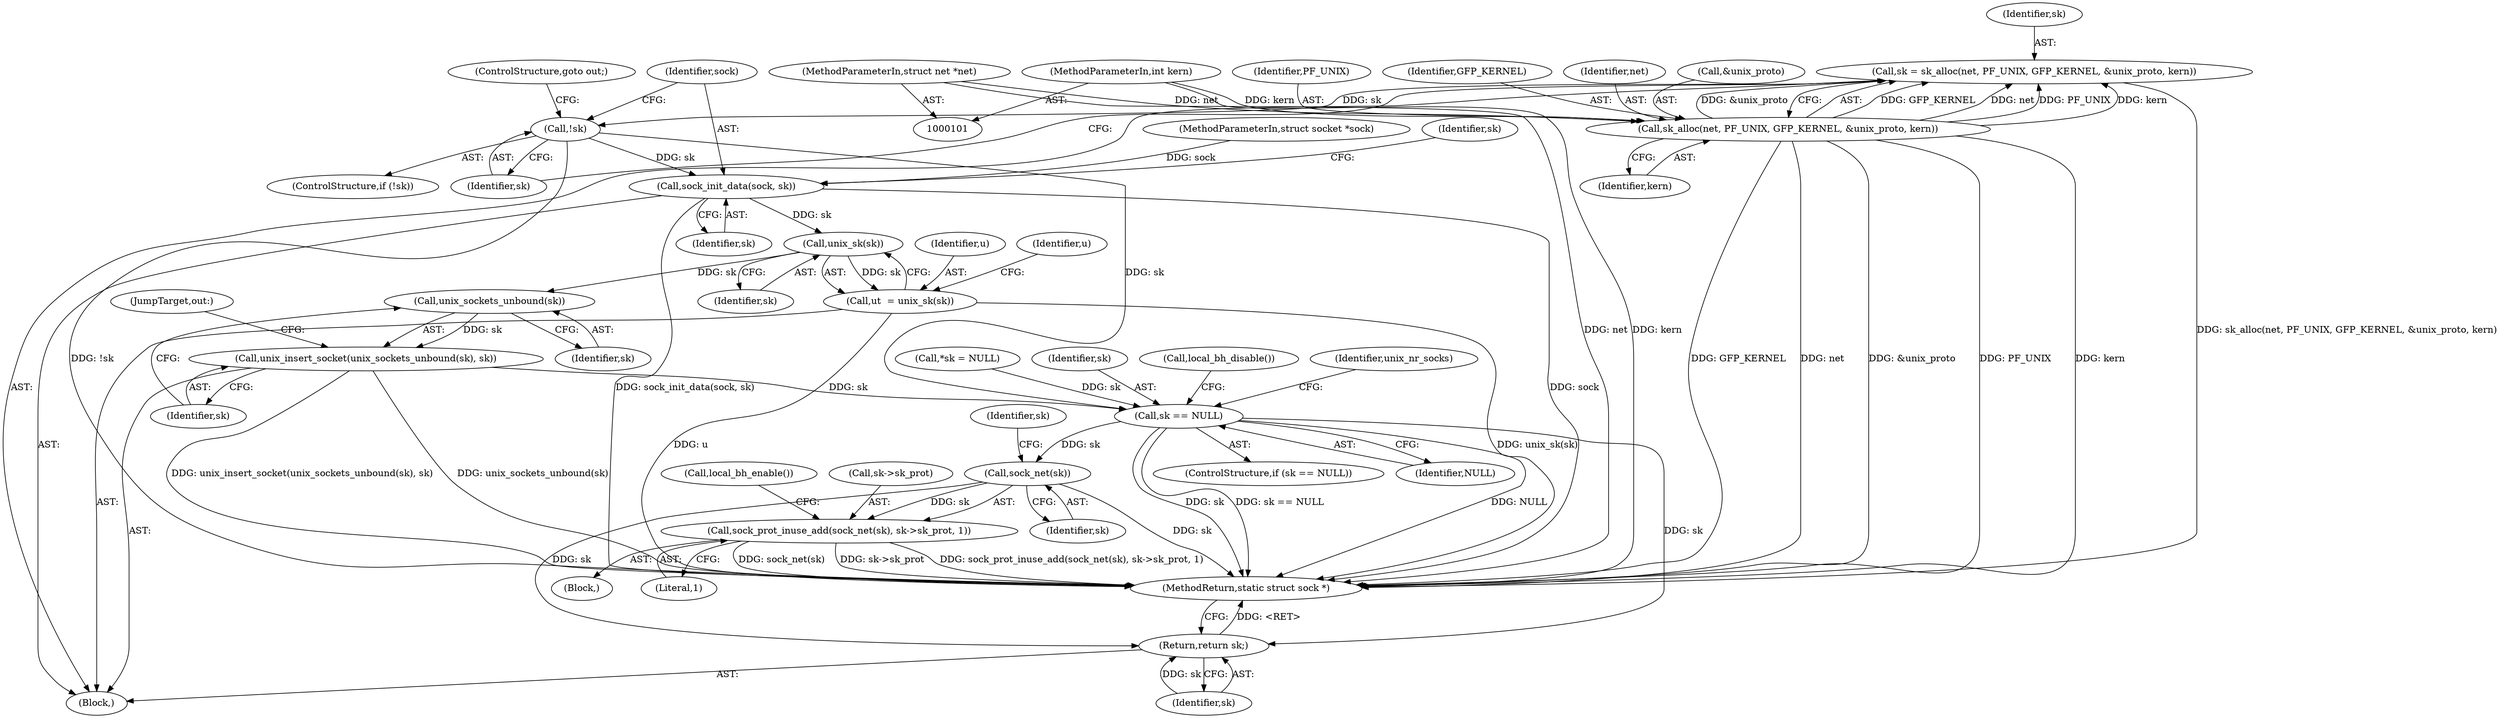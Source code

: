 digraph "0_linux_7d267278a9ece963d77eefec61630223fce08c6c@pointer" {
"1000123" [label="(Call,sk = sk_alloc(net, PF_UNIX, GFP_KERNEL, &unix_proto, kern))"];
"1000125" [label="(Call,sk_alloc(net, PF_UNIX, GFP_KERNEL, &unix_proto, kern))"];
"1000102" [label="(MethodParameterIn,struct net *net)"];
"1000104" [label="(MethodParameterIn,int kern)"];
"1000133" [label="(Call,!sk)"];
"1000136" [label="(Call,sock_init_data(sock, sk))"];
"1000169" [label="(Call,unix_sk(sk))"];
"1000167" [label="(Call,u\t  = unix_sk(sk))"];
"1000218" [label="(Call,unix_sockets_unbound(sk))"];
"1000217" [label="(Call,unix_insert_socket(unix_sockets_unbound(sk), sk))"];
"1000223" [label="(Call,sk == NULL)"];
"1000233" [label="(Call,sock_net(sk))"];
"1000232" [label="(Call,sock_prot_inuse_add(sock_net(sk), sk->sk_prot, 1))"];
"1000240" [label="(Return,return sk;)"];
"1000123" [label="(Call,sk = sk_alloc(net, PF_UNIX, GFP_KERNEL, &unix_proto, kern))"];
"1000131" [label="(Identifier,kern)"];
"1000167" [label="(Call,u\t  = unix_sk(sk))"];
"1000242" [label="(MethodReturn,static struct sock *)"];
"1000169" [label="(Call,unix_sk(sk))"];
"1000168" [label="(Identifier,u)"];
"1000223" [label="(Call,sk == NULL)"];
"1000137" [label="(Identifier,sock)"];
"1000103" [label="(MethodParameterIn,struct socket *sock)"];
"1000104" [label="(MethodParameterIn,int kern)"];
"1000221" [label="(JumpTarget,out:)"];
"1000233" [label="(Call,sock_net(sk))"];
"1000219" [label="(Identifier,sk)"];
"1000102" [label="(MethodParameterIn,struct net *net)"];
"1000143" [label="(Identifier,sk)"];
"1000174" [label="(Identifier,u)"];
"1000125" [label="(Call,sk_alloc(net, PF_UNIX, GFP_KERNEL, &unix_proto, kern))"];
"1000220" [label="(Identifier,sk)"];
"1000136" [label="(Call,sock_init_data(sock, sk))"];
"1000224" [label="(Identifier,sk)"];
"1000231" [label="(Call,local_bh_disable())"];
"1000132" [label="(ControlStructure,if (!sk))"];
"1000239" [label="(Call,local_bh_enable())"];
"1000127" [label="(Identifier,PF_UNIX)"];
"1000134" [label="(Identifier,sk)"];
"1000217" [label="(Call,unix_insert_socket(unix_sockets_unbound(sk), sk))"];
"1000128" [label="(Identifier,GFP_KERNEL)"];
"1000126" [label="(Identifier,net)"];
"1000135" [label="(ControlStructure,goto out;)"];
"1000222" [label="(ControlStructure,if (sk == NULL))"];
"1000240" [label="(Return,return sk;)"];
"1000234" [label="(Identifier,sk)"];
"1000230" [label="(Block,)"];
"1000105" [label="(Block,)"];
"1000133" [label="(Call,!sk)"];
"1000218" [label="(Call,unix_sockets_unbound(sk))"];
"1000225" [label="(Identifier,NULL)"];
"1000238" [label="(Literal,1)"];
"1000170" [label="(Identifier,sk)"];
"1000228" [label="(Identifier,unix_nr_socks)"];
"1000241" [label="(Identifier,sk)"];
"1000236" [label="(Identifier,sk)"];
"1000107" [label="(Call,*sk = NULL)"];
"1000129" [label="(Call,&unix_proto)"];
"1000232" [label="(Call,sock_prot_inuse_add(sock_net(sk), sk->sk_prot, 1))"];
"1000138" [label="(Identifier,sk)"];
"1000235" [label="(Call,sk->sk_prot)"];
"1000124" [label="(Identifier,sk)"];
"1000123" -> "1000105"  [label="AST: "];
"1000123" -> "1000125"  [label="CFG: "];
"1000124" -> "1000123"  [label="AST: "];
"1000125" -> "1000123"  [label="AST: "];
"1000134" -> "1000123"  [label="CFG: "];
"1000123" -> "1000242"  [label="DDG: sk_alloc(net, PF_UNIX, GFP_KERNEL, &unix_proto, kern)"];
"1000125" -> "1000123"  [label="DDG: GFP_KERNEL"];
"1000125" -> "1000123"  [label="DDG: net"];
"1000125" -> "1000123"  [label="DDG: PF_UNIX"];
"1000125" -> "1000123"  [label="DDG: kern"];
"1000125" -> "1000123"  [label="DDG: &unix_proto"];
"1000123" -> "1000133"  [label="DDG: sk"];
"1000125" -> "1000131"  [label="CFG: "];
"1000126" -> "1000125"  [label="AST: "];
"1000127" -> "1000125"  [label="AST: "];
"1000128" -> "1000125"  [label="AST: "];
"1000129" -> "1000125"  [label="AST: "];
"1000131" -> "1000125"  [label="AST: "];
"1000125" -> "1000242"  [label="DDG: GFP_KERNEL"];
"1000125" -> "1000242"  [label="DDG: net"];
"1000125" -> "1000242"  [label="DDG: &unix_proto"];
"1000125" -> "1000242"  [label="DDG: PF_UNIX"];
"1000125" -> "1000242"  [label="DDG: kern"];
"1000102" -> "1000125"  [label="DDG: net"];
"1000104" -> "1000125"  [label="DDG: kern"];
"1000102" -> "1000101"  [label="AST: "];
"1000102" -> "1000242"  [label="DDG: net"];
"1000104" -> "1000101"  [label="AST: "];
"1000104" -> "1000242"  [label="DDG: kern"];
"1000133" -> "1000132"  [label="AST: "];
"1000133" -> "1000134"  [label="CFG: "];
"1000134" -> "1000133"  [label="AST: "];
"1000135" -> "1000133"  [label="CFG: "];
"1000137" -> "1000133"  [label="CFG: "];
"1000133" -> "1000242"  [label="DDG: !sk"];
"1000133" -> "1000136"  [label="DDG: sk"];
"1000133" -> "1000223"  [label="DDG: sk"];
"1000136" -> "1000105"  [label="AST: "];
"1000136" -> "1000138"  [label="CFG: "];
"1000137" -> "1000136"  [label="AST: "];
"1000138" -> "1000136"  [label="AST: "];
"1000143" -> "1000136"  [label="CFG: "];
"1000136" -> "1000242"  [label="DDG: sock"];
"1000136" -> "1000242"  [label="DDG: sock_init_data(sock, sk)"];
"1000103" -> "1000136"  [label="DDG: sock"];
"1000136" -> "1000169"  [label="DDG: sk"];
"1000169" -> "1000167"  [label="AST: "];
"1000169" -> "1000170"  [label="CFG: "];
"1000170" -> "1000169"  [label="AST: "];
"1000167" -> "1000169"  [label="CFG: "];
"1000169" -> "1000167"  [label="DDG: sk"];
"1000169" -> "1000218"  [label="DDG: sk"];
"1000167" -> "1000105"  [label="AST: "];
"1000168" -> "1000167"  [label="AST: "];
"1000174" -> "1000167"  [label="CFG: "];
"1000167" -> "1000242"  [label="DDG: u"];
"1000167" -> "1000242"  [label="DDG: unix_sk(sk)"];
"1000218" -> "1000217"  [label="AST: "];
"1000218" -> "1000219"  [label="CFG: "];
"1000219" -> "1000218"  [label="AST: "];
"1000220" -> "1000218"  [label="CFG: "];
"1000218" -> "1000217"  [label="DDG: sk"];
"1000217" -> "1000105"  [label="AST: "];
"1000217" -> "1000220"  [label="CFG: "];
"1000220" -> "1000217"  [label="AST: "];
"1000221" -> "1000217"  [label="CFG: "];
"1000217" -> "1000242"  [label="DDG: unix_insert_socket(unix_sockets_unbound(sk), sk)"];
"1000217" -> "1000242"  [label="DDG: unix_sockets_unbound(sk)"];
"1000217" -> "1000223"  [label="DDG: sk"];
"1000223" -> "1000222"  [label="AST: "];
"1000223" -> "1000225"  [label="CFG: "];
"1000224" -> "1000223"  [label="AST: "];
"1000225" -> "1000223"  [label="AST: "];
"1000228" -> "1000223"  [label="CFG: "];
"1000231" -> "1000223"  [label="CFG: "];
"1000223" -> "1000242"  [label="DDG: sk == NULL"];
"1000223" -> "1000242"  [label="DDG: NULL"];
"1000223" -> "1000242"  [label="DDG: sk"];
"1000107" -> "1000223"  [label="DDG: sk"];
"1000223" -> "1000233"  [label="DDG: sk"];
"1000223" -> "1000240"  [label="DDG: sk"];
"1000233" -> "1000232"  [label="AST: "];
"1000233" -> "1000234"  [label="CFG: "];
"1000234" -> "1000233"  [label="AST: "];
"1000236" -> "1000233"  [label="CFG: "];
"1000233" -> "1000242"  [label="DDG: sk"];
"1000233" -> "1000232"  [label="DDG: sk"];
"1000233" -> "1000240"  [label="DDG: sk"];
"1000232" -> "1000230"  [label="AST: "];
"1000232" -> "1000238"  [label="CFG: "];
"1000235" -> "1000232"  [label="AST: "];
"1000238" -> "1000232"  [label="AST: "];
"1000239" -> "1000232"  [label="CFG: "];
"1000232" -> "1000242"  [label="DDG: sock_net(sk)"];
"1000232" -> "1000242"  [label="DDG: sk->sk_prot"];
"1000232" -> "1000242"  [label="DDG: sock_prot_inuse_add(sock_net(sk), sk->sk_prot, 1)"];
"1000240" -> "1000105"  [label="AST: "];
"1000240" -> "1000241"  [label="CFG: "];
"1000241" -> "1000240"  [label="AST: "];
"1000242" -> "1000240"  [label="CFG: "];
"1000240" -> "1000242"  [label="DDG: <RET>"];
"1000241" -> "1000240"  [label="DDG: sk"];
}
